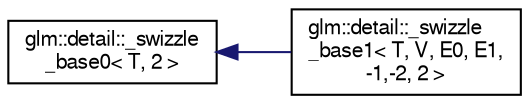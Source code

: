 digraph "Graphical Class Hierarchy"
{
  edge [fontname="FreeSans",fontsize="10",labelfontname="FreeSans",labelfontsize="10"];
  node [fontname="FreeSans",fontsize="10",shape=record];
  rankdir="LR";
  Node1 [label="glm::detail::_swizzle\l_base0\< T, 2 \>",height=0.2,width=0.4,color="black", fillcolor="white", style="filled",URL="$df/de0/structglm_1_1detail_1_1__swizzle__base0.html"];
  Node1 -> Node2 [dir="back",color="midnightblue",fontsize="10",style="solid",fontname="FreeSans"];
  Node2 [label="glm::detail::_swizzle\l_base1\< T, V, E0, E1,\l-1,-2, 2 \>",height=0.2,width=0.4,color="black", fillcolor="white", style="filled",URL="$d6/dbc/structglm_1_1detail_1_1__swizzle__base1_3_01_t_00_01_v_00_01_e0_00_01_e1_00-1_00-2_00_012_01_4.html"];
}
